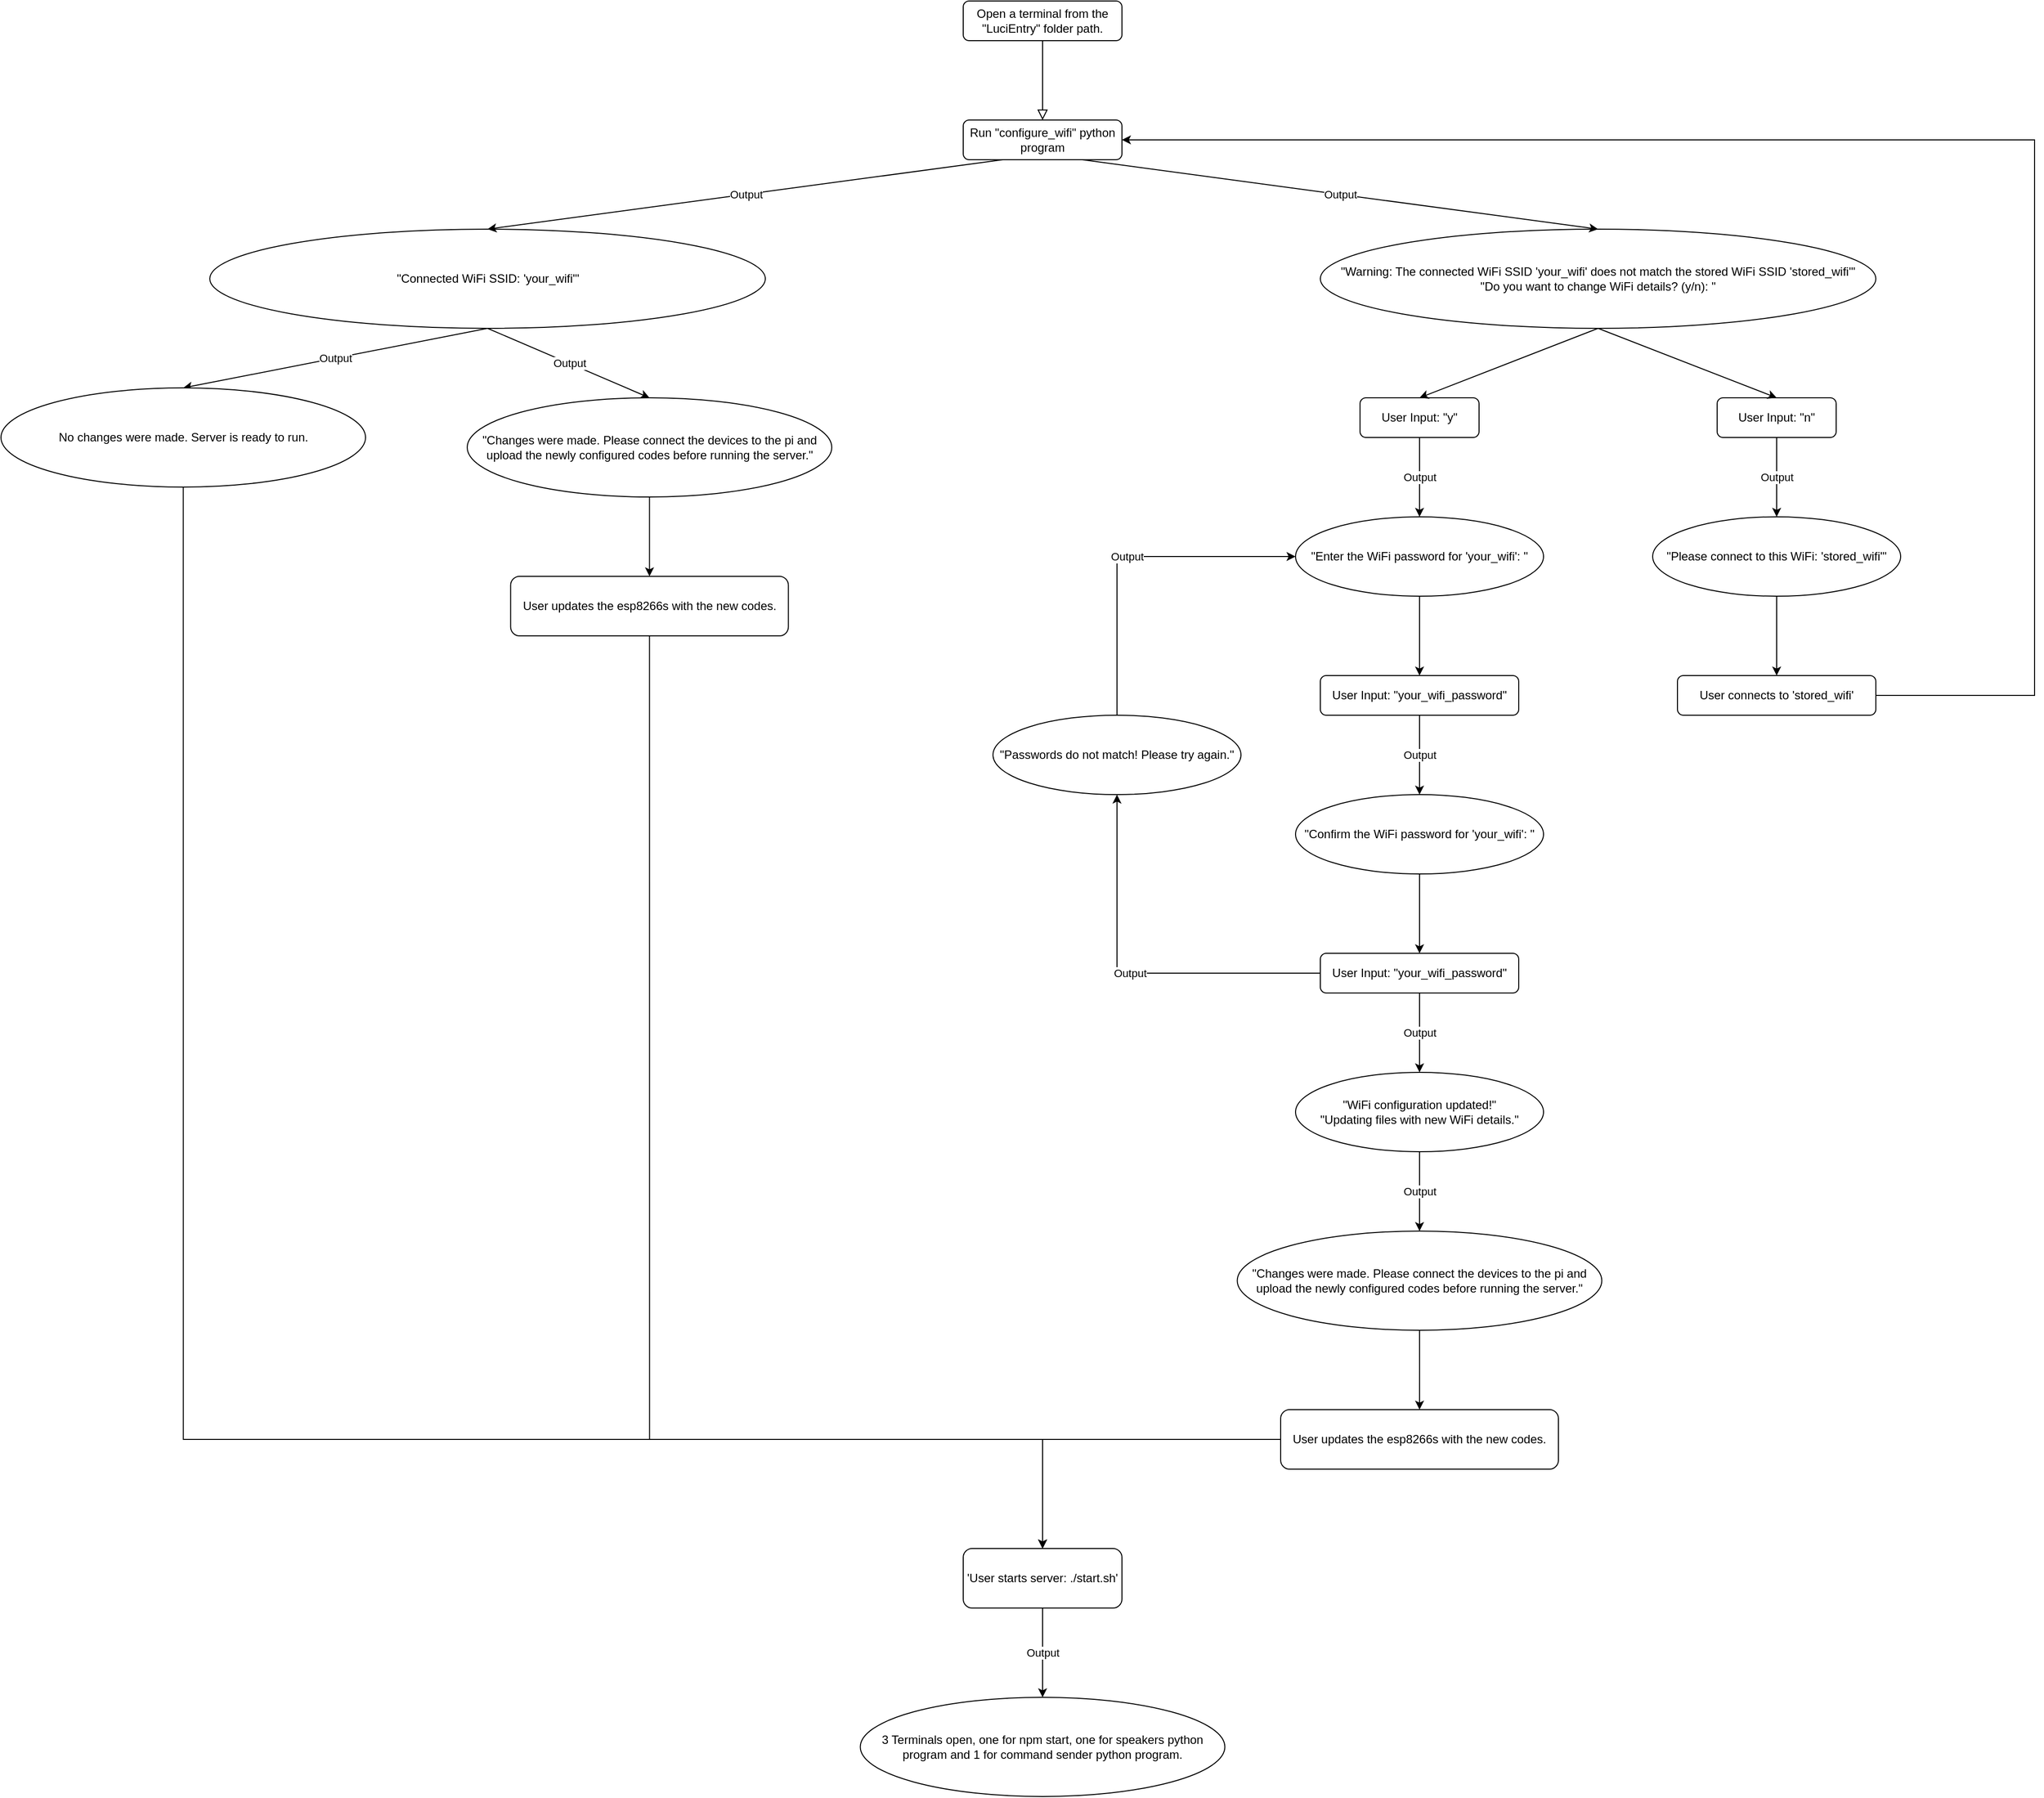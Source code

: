 <mxfile version="23.1.3" type="device">
  <diagram id="C5RBs43oDa-KdzZeNtuy" name="Page-1">
    <mxGraphModel dx="3537" dy="1322" grid="1" gridSize="10" guides="1" tooltips="1" connect="1" arrows="1" fold="1" page="1" pageScale="1" pageWidth="827" pageHeight="1169" math="0" shadow="0">
      <root>
        <mxCell id="WIyWlLk6GJQsqaUBKTNV-0" />
        <mxCell id="WIyWlLk6GJQsqaUBKTNV-1" parent="WIyWlLk6GJQsqaUBKTNV-0" />
        <mxCell id="WIyWlLk6GJQsqaUBKTNV-2" value="" style="rounded=0;html=1;jettySize=auto;orthogonalLoop=1;fontSize=11;endArrow=block;endFill=0;endSize=8;strokeWidth=1;shadow=0;labelBackgroundColor=none;edgeStyle=orthogonalEdgeStyle;entryX=0.5;entryY=0;entryDx=0;entryDy=0;" parent="WIyWlLk6GJQsqaUBKTNV-1" source="WIyWlLk6GJQsqaUBKTNV-3" target="93s21821dV0KVA2MfLMT-0" edge="1">
          <mxGeometry relative="1" as="geometry">
            <mxPoint x="440.1" y="150.072" as="targetPoint" />
          </mxGeometry>
        </mxCell>
        <mxCell id="WIyWlLk6GJQsqaUBKTNV-3" value="Open a terminal from the &quot;LuciEntry&quot; folder path." style="rounded=1;whiteSpace=wrap;html=1;fontSize=12;glass=0;strokeWidth=1;shadow=0;" parent="WIyWlLk6GJQsqaUBKTNV-1" vertex="1">
          <mxGeometry x="200" y="40" width="160" height="40" as="geometry" />
        </mxCell>
        <mxCell id="93s21821dV0KVA2MfLMT-0" value="Run &quot;configure_wifi&quot; python program" style="rounded=1;whiteSpace=wrap;html=1;" vertex="1" parent="WIyWlLk6GJQsqaUBKTNV-1">
          <mxGeometry x="200" y="160" width="160" height="40" as="geometry" />
        </mxCell>
        <mxCell id="93s21821dV0KVA2MfLMT-2" value="&quot;Connected WiFi SSID: &#39;your_wifi&#39;&quot;" style="ellipse;whiteSpace=wrap;html=1;" vertex="1" parent="WIyWlLk6GJQsqaUBKTNV-1">
          <mxGeometry x="-559.5" y="270" width="560" height="100" as="geometry" />
        </mxCell>
        <mxCell id="93s21821dV0KVA2MfLMT-3" value="" style="endArrow=classic;html=1;rounded=0;exitX=0.25;exitY=1;exitDx=0;exitDy=0;entryX=0.5;entryY=0;entryDx=0;entryDy=0;" edge="1" parent="WIyWlLk6GJQsqaUBKTNV-1" source="93s21821dV0KVA2MfLMT-0" target="93s21821dV0KVA2MfLMT-2">
          <mxGeometry relative="1" as="geometry">
            <mxPoint x="450" y="250" as="sourcePoint" />
            <mxPoint x="550" y="250" as="targetPoint" />
          </mxGeometry>
        </mxCell>
        <mxCell id="93s21821dV0KVA2MfLMT-4" value="Output" style="edgeLabel;resizable=0;html=1;;align=center;verticalAlign=middle;" connectable="0" vertex="1" parent="93s21821dV0KVA2MfLMT-3">
          <mxGeometry relative="1" as="geometry" />
        </mxCell>
        <mxCell id="93s21821dV0KVA2MfLMT-5" value="&quot;Warning: The connected WiFi SSID &#39;your_wifi&#39; does not match the stored WiFi SSID &#39;stored_wifi&#39;&quot;&lt;br&gt;&quot;Do you want to change WiFi details? (y/n): &quot;" style="ellipse;whiteSpace=wrap;html=1;" vertex="1" parent="WIyWlLk6GJQsqaUBKTNV-1">
          <mxGeometry x="560" y="270" width="560" height="100" as="geometry" />
        </mxCell>
        <mxCell id="93s21821dV0KVA2MfLMT-6" value="" style="endArrow=classic;html=1;rounded=0;exitX=0.75;exitY=1;exitDx=0;exitDy=0;entryX=0.5;entryY=0;entryDx=0;entryDy=0;" edge="1" parent="WIyWlLk6GJQsqaUBKTNV-1" target="93s21821dV0KVA2MfLMT-5" source="93s21821dV0KVA2MfLMT-0">
          <mxGeometry relative="1" as="geometry">
            <mxPoint x="610" y="210" as="sourcePoint" />
            <mxPoint x="610" y="290" as="targetPoint" />
          </mxGeometry>
        </mxCell>
        <mxCell id="93s21821dV0KVA2MfLMT-7" value="Output" style="edgeLabel;resizable=0;html=1;;align=center;verticalAlign=middle;" connectable="0" vertex="1" parent="93s21821dV0KVA2MfLMT-6">
          <mxGeometry relative="1" as="geometry" />
        </mxCell>
        <mxCell id="93s21821dV0KVA2MfLMT-11" value="User Input: &quot;y&quot;" style="rounded=1;whiteSpace=wrap;html=1;" vertex="1" parent="WIyWlLk6GJQsqaUBKTNV-1">
          <mxGeometry x="600" y="440" width="120" height="40" as="geometry" />
        </mxCell>
        <mxCell id="93s21821dV0KVA2MfLMT-12" value="User Input: &quot;n&quot;" style="rounded=1;whiteSpace=wrap;html=1;" vertex="1" parent="WIyWlLk6GJQsqaUBKTNV-1">
          <mxGeometry x="960" y="440" width="120" height="40" as="geometry" />
        </mxCell>
        <mxCell id="93s21821dV0KVA2MfLMT-13" value="" style="endArrow=classic;html=1;rounded=0;entryX=0.5;entryY=0;entryDx=0;entryDy=0;exitX=0.5;exitY=1;exitDx=0;exitDy=0;" edge="1" parent="WIyWlLk6GJQsqaUBKTNV-1" source="93s21821dV0KVA2MfLMT-5" target="93s21821dV0KVA2MfLMT-11">
          <mxGeometry width="50" height="50" relative="1" as="geometry">
            <mxPoint x="420" y="570" as="sourcePoint" />
            <mxPoint x="470" y="520" as="targetPoint" />
          </mxGeometry>
        </mxCell>
        <mxCell id="93s21821dV0KVA2MfLMT-14" value="" style="endArrow=classic;html=1;rounded=0;entryX=0.5;entryY=0;entryDx=0;entryDy=0;" edge="1" parent="WIyWlLk6GJQsqaUBKTNV-1" target="93s21821dV0KVA2MfLMT-12">
          <mxGeometry width="50" height="50" relative="1" as="geometry">
            <mxPoint x="840" y="370" as="sourcePoint" />
            <mxPoint x="670" y="450" as="targetPoint" />
          </mxGeometry>
        </mxCell>
        <mxCell id="93s21821dV0KVA2MfLMT-15" value="&quot;Please connect to this WiFi: &#39;stored_wifi&#39;&quot;" style="ellipse;whiteSpace=wrap;html=1;" vertex="1" parent="WIyWlLk6GJQsqaUBKTNV-1">
          <mxGeometry x="895" y="560" width="250" height="80" as="geometry" />
        </mxCell>
        <mxCell id="93s21821dV0KVA2MfLMT-16" value="" style="endArrow=classic;html=1;rounded=0;entryX=0.5;entryY=0;entryDx=0;entryDy=0;exitX=0.5;exitY=1;exitDx=0;exitDy=0;" edge="1" parent="WIyWlLk6GJQsqaUBKTNV-1" source="93s21821dV0KVA2MfLMT-12" target="93s21821dV0KVA2MfLMT-15">
          <mxGeometry relative="1" as="geometry">
            <mxPoint x="920" y="510" as="sourcePoint" />
            <mxPoint x="1020" y="510" as="targetPoint" />
          </mxGeometry>
        </mxCell>
        <mxCell id="93s21821dV0KVA2MfLMT-17" value="Output" style="edgeLabel;resizable=0;html=1;;align=center;verticalAlign=middle;" connectable="0" vertex="1" parent="93s21821dV0KVA2MfLMT-16">
          <mxGeometry relative="1" as="geometry" />
        </mxCell>
        <mxCell id="93s21821dV0KVA2MfLMT-18" value="&quot;Enter the WiFi password for &#39;your_wifi&#39;: &quot;" style="ellipse;whiteSpace=wrap;html=1;" vertex="1" parent="WIyWlLk6GJQsqaUBKTNV-1">
          <mxGeometry x="535" y="560" width="250" height="80" as="geometry" />
        </mxCell>
        <mxCell id="93s21821dV0KVA2MfLMT-19" value="" style="endArrow=classic;html=1;rounded=0;entryX=0.5;entryY=0;entryDx=0;entryDy=0;exitX=0.5;exitY=1;exitDx=0;exitDy=0;" edge="1" parent="WIyWlLk6GJQsqaUBKTNV-1" target="93s21821dV0KVA2MfLMT-18" source="93s21821dV0KVA2MfLMT-11">
          <mxGeometry relative="1" as="geometry">
            <mxPoint x="650" y="530" as="sourcePoint" />
            <mxPoint x="605" y="615" as="targetPoint" />
          </mxGeometry>
        </mxCell>
        <mxCell id="93s21821dV0KVA2MfLMT-20" value="Output" style="edgeLabel;resizable=0;html=1;;align=center;verticalAlign=middle;" connectable="0" vertex="1" parent="93s21821dV0KVA2MfLMT-19">
          <mxGeometry relative="1" as="geometry" />
        </mxCell>
        <mxCell id="93s21821dV0KVA2MfLMT-24" value="User Input: &quot;your_wifi_password&quot;" style="rounded=1;whiteSpace=wrap;html=1;" vertex="1" parent="WIyWlLk6GJQsqaUBKTNV-1">
          <mxGeometry x="560" y="720" width="200" height="40" as="geometry" />
        </mxCell>
        <mxCell id="93s21821dV0KVA2MfLMT-25" value="" style="endArrow=classic;html=1;rounded=0;entryX=0.5;entryY=0;entryDx=0;entryDy=0;exitX=0.5;exitY=1;exitDx=0;exitDy=0;" edge="1" parent="WIyWlLk6GJQsqaUBKTNV-1" source="93s21821dV0KVA2MfLMT-18" target="93s21821dV0KVA2MfLMT-24">
          <mxGeometry width="50" height="50" relative="1" as="geometry">
            <mxPoint x="410" y="740" as="sourcePoint" />
            <mxPoint x="460" y="690" as="targetPoint" />
          </mxGeometry>
        </mxCell>
        <mxCell id="93s21821dV0KVA2MfLMT-28" value="&quot;Confirm the WiFi password for &#39;your_wifi&#39;: &quot;" style="ellipse;whiteSpace=wrap;html=1;" vertex="1" parent="WIyWlLk6GJQsqaUBKTNV-1">
          <mxGeometry x="535" y="840" width="250" height="80" as="geometry" />
        </mxCell>
        <mxCell id="93s21821dV0KVA2MfLMT-29" value="" style="endArrow=classic;html=1;rounded=0;entryX=0.5;entryY=0;entryDx=0;entryDy=0;exitX=0.5;exitY=1;exitDx=0;exitDy=0;" edge="1" parent="WIyWlLk6GJQsqaUBKTNV-1" target="93s21821dV0KVA2MfLMT-28" source="93s21821dV0KVA2MfLMT-24">
          <mxGeometry relative="1" as="geometry">
            <mxPoint x="660" y="780" as="sourcePoint" />
            <mxPoint x="605" y="925" as="targetPoint" />
          </mxGeometry>
        </mxCell>
        <mxCell id="93s21821dV0KVA2MfLMT-30" value="Output" style="edgeLabel;resizable=0;html=1;;align=center;verticalAlign=middle;" connectable="0" vertex="1" parent="93s21821dV0KVA2MfLMT-29">
          <mxGeometry relative="1" as="geometry" />
        </mxCell>
        <mxCell id="93s21821dV0KVA2MfLMT-31" value="User Input: &quot;your_wifi_password&quot;" style="rounded=1;whiteSpace=wrap;html=1;" vertex="1" parent="WIyWlLk6GJQsqaUBKTNV-1">
          <mxGeometry x="560" y="1000" width="200" height="40" as="geometry" />
        </mxCell>
        <mxCell id="93s21821dV0KVA2MfLMT-32" value="" style="endArrow=classic;html=1;rounded=0;entryX=0.5;entryY=0;entryDx=0;entryDy=0;exitX=0.5;exitY=1;exitDx=0;exitDy=0;" edge="1" parent="WIyWlLk6GJQsqaUBKTNV-1" source="93s21821dV0KVA2MfLMT-28" target="93s21821dV0KVA2MfLMT-31">
          <mxGeometry width="50" height="50" relative="1" as="geometry">
            <mxPoint x="410" y="1050" as="sourcePoint" />
            <mxPoint x="460" y="1000" as="targetPoint" />
          </mxGeometry>
        </mxCell>
        <mxCell id="93s21821dV0KVA2MfLMT-33" value="&quot;Passwords do not match! Please try again.&quot;" style="ellipse;whiteSpace=wrap;html=1;" vertex="1" parent="WIyWlLk6GJQsqaUBKTNV-1">
          <mxGeometry x="230" y="760" width="250" height="80" as="geometry" />
        </mxCell>
        <mxCell id="93s21821dV0KVA2MfLMT-35" value="" style="endArrow=classic;html=1;rounded=0;entryX=0.5;entryY=1;entryDx=0;entryDy=0;exitX=0;exitY=0.5;exitDx=0;exitDy=0;" edge="1" parent="WIyWlLk6GJQsqaUBKTNV-1" source="93s21821dV0KVA2MfLMT-31" target="93s21821dV0KVA2MfLMT-33">
          <mxGeometry relative="1" as="geometry">
            <mxPoint x="516" y="1050" as="sourcePoint" />
            <mxPoint x="311" y="870" as="targetPoint" />
            <Array as="points">
              <mxPoint x="355" y="1020" />
            </Array>
          </mxGeometry>
        </mxCell>
        <mxCell id="93s21821dV0KVA2MfLMT-36" value="Output" style="edgeLabel;resizable=0;html=1;;align=center;verticalAlign=middle;" connectable="0" vertex="1" parent="93s21821dV0KVA2MfLMT-35">
          <mxGeometry relative="1" as="geometry" />
        </mxCell>
        <mxCell id="93s21821dV0KVA2MfLMT-37" value="" style="endArrow=classic;html=1;rounded=0;entryX=0;entryY=0.5;entryDx=0;entryDy=0;exitX=0.5;exitY=0;exitDx=0;exitDy=0;" edge="1" parent="WIyWlLk6GJQsqaUBKTNV-1" source="93s21821dV0KVA2MfLMT-33" target="93s21821dV0KVA2MfLMT-18">
          <mxGeometry relative="1" as="geometry">
            <mxPoint x="460" y="620" as="sourcePoint" />
            <mxPoint x="460" y="700" as="targetPoint" />
            <Array as="points">
              <mxPoint x="355" y="600" />
            </Array>
          </mxGeometry>
        </mxCell>
        <mxCell id="93s21821dV0KVA2MfLMT-38" value="Output" style="edgeLabel;resizable=0;html=1;;align=center;verticalAlign=middle;" connectable="0" vertex="1" parent="93s21821dV0KVA2MfLMT-37">
          <mxGeometry relative="1" as="geometry" />
        </mxCell>
        <mxCell id="93s21821dV0KVA2MfLMT-39" value="" style="endArrow=classic;html=1;rounded=0;exitX=0.5;exitY=1;exitDx=0;exitDy=0;entryX=0.5;entryY=0;entryDx=0;entryDy=0;" edge="1" parent="WIyWlLk6GJQsqaUBKTNV-1" source="93s21821dV0KVA2MfLMT-31" target="93s21821dV0KVA2MfLMT-41">
          <mxGeometry relative="1" as="geometry">
            <mxPoint x="650" y="1089" as="sourcePoint" />
            <mxPoint x="660" y="1120" as="targetPoint" />
          </mxGeometry>
        </mxCell>
        <mxCell id="93s21821dV0KVA2MfLMT-40" value="Output" style="edgeLabel;resizable=0;html=1;;align=center;verticalAlign=middle;" connectable="0" vertex="1" parent="93s21821dV0KVA2MfLMT-39">
          <mxGeometry relative="1" as="geometry" />
        </mxCell>
        <mxCell id="93s21821dV0KVA2MfLMT-41" value="&quot;WiFi configuration updated!&quot;&lt;br&gt;&quot;Updating files with new WiFi details.&quot;" style="ellipse;whiteSpace=wrap;html=1;" vertex="1" parent="WIyWlLk6GJQsqaUBKTNV-1">
          <mxGeometry x="535" y="1120" width="250" height="80" as="geometry" />
        </mxCell>
        <mxCell id="93s21821dV0KVA2MfLMT-42" value="" style="endArrow=classic;html=1;rounded=0;exitX=0.5;exitY=1;exitDx=0;exitDy=0;entryX=0.5;entryY=0;entryDx=0;entryDy=0;" edge="1" parent="WIyWlLk6GJQsqaUBKTNV-1" target="93s21821dV0KVA2MfLMT-44" source="93s21821dV0KVA2MfLMT-41">
          <mxGeometry relative="1" as="geometry">
            <mxPoint x="660" y="1250" as="sourcePoint" />
            <mxPoint x="660" y="1330" as="targetPoint" />
          </mxGeometry>
        </mxCell>
        <mxCell id="93s21821dV0KVA2MfLMT-43" value="Output" style="edgeLabel;resizable=0;html=1;;align=center;verticalAlign=middle;" connectable="0" vertex="1" parent="93s21821dV0KVA2MfLMT-42">
          <mxGeometry relative="1" as="geometry" />
        </mxCell>
        <mxCell id="93s21821dV0KVA2MfLMT-47" style="edgeStyle=orthogonalEdgeStyle;rounded=0;orthogonalLoop=1;jettySize=auto;html=1;entryX=0.5;entryY=0;entryDx=0;entryDy=0;" edge="1" parent="WIyWlLk6GJQsqaUBKTNV-1" source="93s21821dV0KVA2MfLMT-44" target="93s21821dV0KVA2MfLMT-45">
          <mxGeometry relative="1" as="geometry" />
        </mxCell>
        <mxCell id="93s21821dV0KVA2MfLMT-44" value="&quot;Changes were made. Please connect the devices to the pi and upload the newly configured codes before running the server.&quot;" style="ellipse;whiteSpace=wrap;html=1;" vertex="1" parent="WIyWlLk6GJQsqaUBKTNV-1">
          <mxGeometry x="476.25" y="1280" width="367.5" height="100" as="geometry" />
        </mxCell>
        <mxCell id="93s21821dV0KVA2MfLMT-52" style="edgeStyle=orthogonalEdgeStyle;rounded=0;orthogonalLoop=1;jettySize=auto;html=1;entryX=0.5;entryY=0;entryDx=0;entryDy=0;" edge="1" parent="WIyWlLk6GJQsqaUBKTNV-1" source="93s21821dV0KVA2MfLMT-45" target="93s21821dV0KVA2MfLMT-62">
          <mxGeometry relative="1" as="geometry">
            <mxPoint x="660" y="1600" as="targetPoint" />
          </mxGeometry>
        </mxCell>
        <mxCell id="93s21821dV0KVA2MfLMT-45" value="User updates the esp8266s with the new codes." style="rounded=1;whiteSpace=wrap;html=1;" vertex="1" parent="WIyWlLk6GJQsqaUBKTNV-1">
          <mxGeometry x="520" y="1460" width="280" height="60" as="geometry" />
        </mxCell>
        <mxCell id="93s21821dV0KVA2MfLMT-50" style="edgeStyle=orthogonalEdgeStyle;rounded=0;orthogonalLoop=1;jettySize=auto;html=1;entryX=1;entryY=0.5;entryDx=0;entryDy=0;" edge="1" parent="WIyWlLk6GJQsqaUBKTNV-1" source="93s21821dV0KVA2MfLMT-48" target="93s21821dV0KVA2MfLMT-0">
          <mxGeometry relative="1" as="geometry">
            <Array as="points">
              <mxPoint x="1280" y="740" />
              <mxPoint x="1280" y="180" />
            </Array>
          </mxGeometry>
        </mxCell>
        <mxCell id="93s21821dV0KVA2MfLMT-48" value="User connects to &#39;stored_wifi&#39;" style="rounded=1;whiteSpace=wrap;html=1;" vertex="1" parent="WIyWlLk6GJQsqaUBKTNV-1">
          <mxGeometry x="920" y="720" width="200" height="40" as="geometry" />
        </mxCell>
        <mxCell id="93s21821dV0KVA2MfLMT-49" value="" style="endArrow=classic;html=1;rounded=0;entryX=0.5;entryY=0;entryDx=0;entryDy=0;exitX=0.5;exitY=1;exitDx=0;exitDy=0;" edge="1" parent="WIyWlLk6GJQsqaUBKTNV-1" target="93s21821dV0KVA2MfLMT-48" source="93s21821dV0KVA2MfLMT-15">
          <mxGeometry width="50" height="50" relative="1" as="geometry">
            <mxPoint x="1020" y="660" as="sourcePoint" />
            <mxPoint x="820" y="690" as="targetPoint" />
          </mxGeometry>
        </mxCell>
        <mxCell id="93s21821dV0KVA2MfLMT-56" value="" style="endArrow=classic;html=1;rounded=0;exitX=0.5;exitY=1;exitDx=0;exitDy=0;entryX=0.5;entryY=0;entryDx=0;entryDy=0;" edge="1" parent="WIyWlLk6GJQsqaUBKTNV-1" target="93s21821dV0KVA2MfLMT-59" source="93s21821dV0KVA2MfLMT-2">
          <mxGeometry relative="1" as="geometry">
            <mxPoint x="-183.25" y="440" as="sourcePoint" />
            <mxPoint x="-183.25" y="570" as="targetPoint" />
          </mxGeometry>
        </mxCell>
        <mxCell id="93s21821dV0KVA2MfLMT-57" value="Output" style="edgeLabel;resizable=0;html=1;;align=center;verticalAlign=middle;" connectable="0" vertex="1" parent="93s21821dV0KVA2MfLMT-56">
          <mxGeometry relative="1" as="geometry" />
        </mxCell>
        <mxCell id="93s21821dV0KVA2MfLMT-58" style="edgeStyle=orthogonalEdgeStyle;rounded=0;orthogonalLoop=1;jettySize=auto;html=1;entryX=0.5;entryY=0;entryDx=0;entryDy=0;" edge="1" parent="WIyWlLk6GJQsqaUBKTNV-1" source="93s21821dV0KVA2MfLMT-59" target="93s21821dV0KVA2MfLMT-61">
          <mxGeometry relative="1" as="geometry" />
        </mxCell>
        <mxCell id="93s21821dV0KVA2MfLMT-59" value="&quot;Changes were made. Please connect the devices to the pi and upload the newly configured codes before running the server.&quot;" style="ellipse;whiteSpace=wrap;html=1;" vertex="1" parent="WIyWlLk6GJQsqaUBKTNV-1">
          <mxGeometry x="-300" y="440" width="367.5" height="100" as="geometry" />
        </mxCell>
        <mxCell id="93s21821dV0KVA2MfLMT-60" style="edgeStyle=orthogonalEdgeStyle;rounded=0;orthogonalLoop=1;jettySize=auto;html=1;entryX=0.5;entryY=0;entryDx=0;entryDy=0;exitX=0.5;exitY=1;exitDx=0;exitDy=0;" edge="1" parent="WIyWlLk6GJQsqaUBKTNV-1" source="93s21821dV0KVA2MfLMT-61" target="93s21821dV0KVA2MfLMT-62">
          <mxGeometry relative="1" as="geometry">
            <Array as="points">
              <mxPoint x="-116" y="1490" />
              <mxPoint x="280" y="1490" />
            </Array>
          </mxGeometry>
        </mxCell>
        <mxCell id="93s21821dV0KVA2MfLMT-61" value="User updates the esp8266s with the new codes." style="rounded=1;whiteSpace=wrap;html=1;" vertex="1" parent="WIyWlLk6GJQsqaUBKTNV-1">
          <mxGeometry x="-256.25" y="620" width="280" height="60" as="geometry" />
        </mxCell>
        <mxCell id="93s21821dV0KVA2MfLMT-62" value="&#39;User starts server: ./start.sh&#39;" style="rounded=1;whiteSpace=wrap;html=1;" vertex="1" parent="WIyWlLk6GJQsqaUBKTNV-1">
          <mxGeometry x="200" y="1600" width="160" height="60" as="geometry" />
        </mxCell>
        <mxCell id="93s21821dV0KVA2MfLMT-63" value="" style="endArrow=classic;html=1;rounded=0;exitX=0.5;exitY=1;exitDx=0;exitDy=0;entryX=0.5;entryY=0;entryDx=0;entryDy=0;" edge="1" parent="WIyWlLk6GJQsqaUBKTNV-1" source="93s21821dV0KVA2MfLMT-62" target="93s21821dV0KVA2MfLMT-65">
          <mxGeometry relative="1" as="geometry">
            <mxPoint x="-116.25" y="1690" as="sourcePoint" />
            <mxPoint x="-116.25" y="1820" as="targetPoint" />
          </mxGeometry>
        </mxCell>
        <mxCell id="93s21821dV0KVA2MfLMT-64" value="Output" style="edgeLabel;resizable=0;html=1;;align=center;verticalAlign=middle;" connectable="0" vertex="1" parent="93s21821dV0KVA2MfLMT-63">
          <mxGeometry relative="1" as="geometry" />
        </mxCell>
        <mxCell id="93s21821dV0KVA2MfLMT-65" value="3 Terminals open, one for npm start, one for speakers python program and 1 for command sender python program." style="ellipse;whiteSpace=wrap;html=1;" vertex="1" parent="WIyWlLk6GJQsqaUBKTNV-1">
          <mxGeometry x="96.25" y="1750" width="367.5" height="100" as="geometry" />
        </mxCell>
        <mxCell id="93s21821dV0KVA2MfLMT-66" value="" style="endArrow=classic;html=1;rounded=0;exitX=0.5;exitY=1;exitDx=0;exitDy=0;entryX=0.5;entryY=0;entryDx=0;entryDy=0;" edge="1" parent="WIyWlLk6GJQsqaUBKTNV-1" target="93s21821dV0KVA2MfLMT-68" source="93s21821dV0KVA2MfLMT-2">
          <mxGeometry relative="1" as="geometry">
            <mxPoint x="-749" y="360" as="sourcePoint" />
            <mxPoint x="-653.25" y="560" as="targetPoint" />
          </mxGeometry>
        </mxCell>
        <mxCell id="93s21821dV0KVA2MfLMT-67" value="Output" style="edgeLabel;resizable=0;html=1;;align=center;verticalAlign=middle;" connectable="0" vertex="1" parent="93s21821dV0KVA2MfLMT-66">
          <mxGeometry relative="1" as="geometry" />
        </mxCell>
        <mxCell id="93s21821dV0KVA2MfLMT-68" value="No changes were made. Server is ready to run." style="ellipse;whiteSpace=wrap;html=1;" vertex="1" parent="WIyWlLk6GJQsqaUBKTNV-1">
          <mxGeometry x="-770" y="430" width="367.5" height="100" as="geometry" />
        </mxCell>
        <mxCell id="93s21821dV0KVA2MfLMT-69" style="edgeStyle=orthogonalEdgeStyle;rounded=0;orthogonalLoop=1;jettySize=auto;html=1;entryX=0.5;entryY=0;entryDx=0;entryDy=0;exitX=0.5;exitY=1;exitDx=0;exitDy=0;" edge="1" parent="WIyWlLk6GJQsqaUBKTNV-1" target="93s21821dV0KVA2MfLMT-62" source="93s21821dV0KVA2MfLMT-68">
          <mxGeometry relative="1" as="geometry">
            <mxPoint x="-630" y="580" as="sourcePoint" />
            <mxPoint x="-586.25" y="600.0" as="targetPoint" />
            <Array as="points">
              <mxPoint x="-586" y="1490" />
              <mxPoint x="280" y="1490" />
            </Array>
          </mxGeometry>
        </mxCell>
      </root>
    </mxGraphModel>
  </diagram>
</mxfile>
